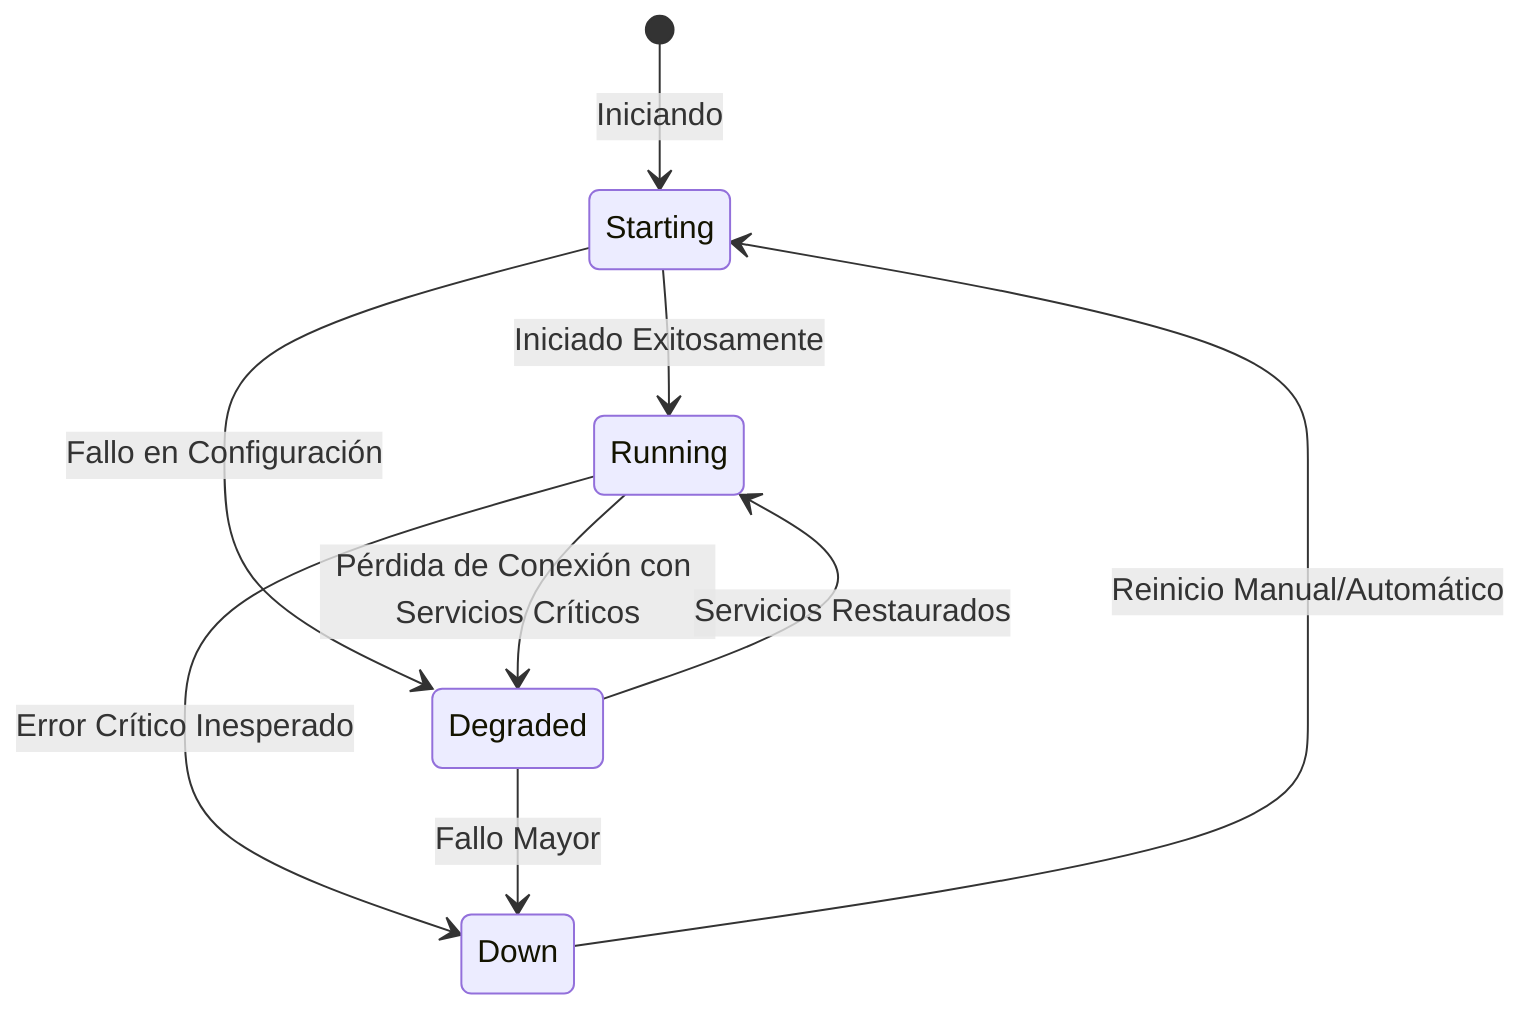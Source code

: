 stateDiagram-v2
    [*] --> Starting: Iniciando
    Starting --> Running: Iniciado Exitosamente
    Starting --> Degraded: Fallo en Configuración
    
    Running --> Degraded: Pérdida de Conexión con Servicios Críticos
    Running --> Down: Error Crítico Inesperado
    
    Degraded --> Running: Servicios Restaurados
    Degraded --> Down: Fallo Mayor
    
    Down --> Starting: Reinicio Manual/Automático
